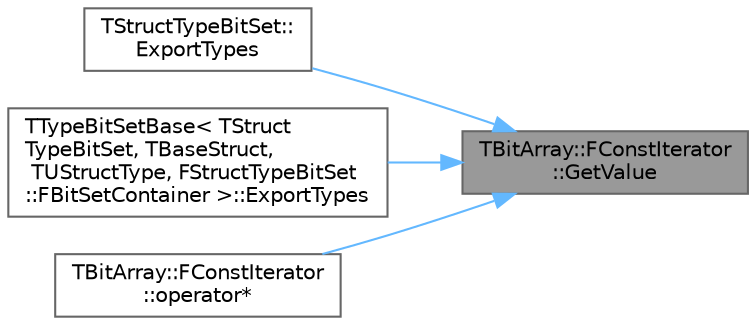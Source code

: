 digraph "TBitArray::FConstIterator::GetValue"
{
 // INTERACTIVE_SVG=YES
 // LATEX_PDF_SIZE
  bgcolor="transparent";
  edge [fontname=Helvetica,fontsize=10,labelfontname=Helvetica,labelfontsize=10];
  node [fontname=Helvetica,fontsize=10,shape=box,height=0.2,width=0.4];
  rankdir="RL";
  Node1 [id="Node000001",label="TBitArray::FConstIterator\l::GetValue",height=0.2,width=0.4,color="gray40", fillcolor="grey60", style="filled", fontcolor="black",tooltip=" "];
  Node1 -> Node2 [id="edge1_Node000001_Node000002",dir="back",color="steelblue1",style="solid",tooltip=" "];
  Node2 [id="Node000002",label="TStructTypeBitSet::\lExportTypes",height=0.2,width=0.4,color="grey40", fillcolor="white", style="filled",URL="$d0/d16/structTStructTypeBitSet.html#a206331cef3942a0cd71d1266e80729ff",tooltip="Lists all types used by this bitset, calling the provided callback for each one."];
  Node1 -> Node3 [id="edge2_Node000001_Node000003",dir="back",color="steelblue1",style="solid",tooltip=" "];
  Node3 [id="Node000003",label="TTypeBitSetBase\< TStruct\lTypeBitSet, TBaseStruct,\l TUStructType, FStructTypeBitSet\l::FBitSetContainer \>::ExportTypes",height=0.2,width=0.4,color="grey40", fillcolor="white", style="filled",URL="$d7/d6f/structTTypeBitSetBase.html#afa8ab029a6b55c78c7c4180c0691681c",tooltip=" "];
  Node1 -> Node4 [id="edge3_Node000001_Node000004",dir="back",color="steelblue1",style="solid",tooltip=" "];
  Node4 [id="Node000004",label="TBitArray::FConstIterator\l::operator*",height=0.2,width=0.4,color="grey40", fillcolor="white", style="filled",URL="$d1/d9e/classTBitArray_1_1FConstIterator.html#ad00ea29509c793afdff0bd0ae67c7b72",tooltip=" "];
}
